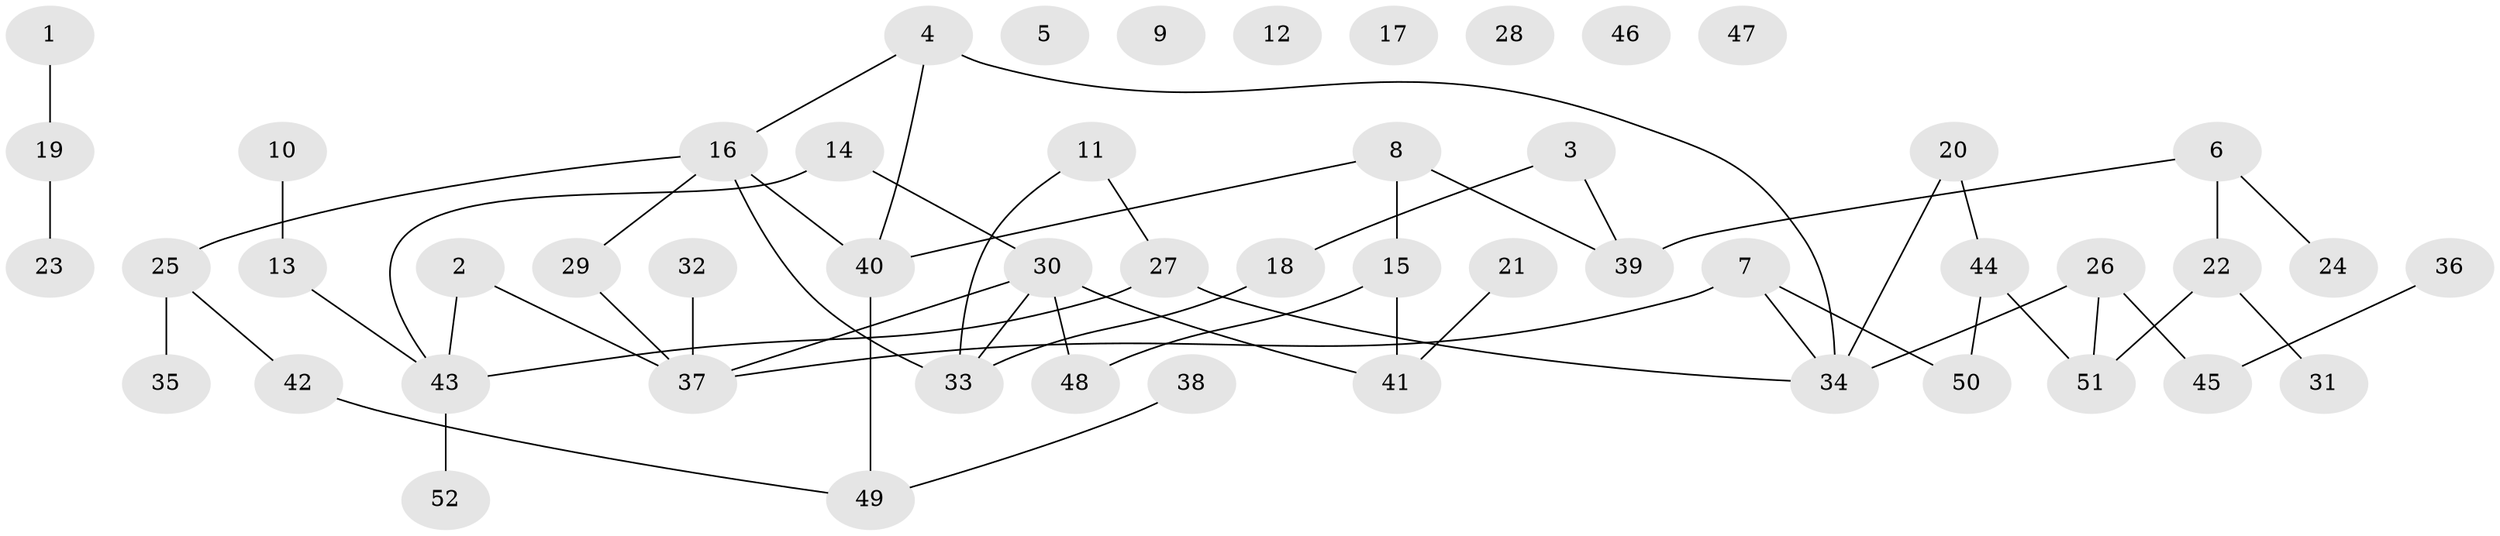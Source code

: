 // coarse degree distribution, {1: 0.14285714285714285, 5: 0.08571428571428572, 3: 0.2571428571428571, 0: 0.2, 2: 0.22857142857142856, 7: 0.02857142857142857, 4: 0.05714285714285714}
// Generated by graph-tools (version 1.1) at 2025/23/03/03/25 07:23:27]
// undirected, 52 vertices, 56 edges
graph export_dot {
graph [start="1"]
  node [color=gray90,style=filled];
  1;
  2;
  3;
  4;
  5;
  6;
  7;
  8;
  9;
  10;
  11;
  12;
  13;
  14;
  15;
  16;
  17;
  18;
  19;
  20;
  21;
  22;
  23;
  24;
  25;
  26;
  27;
  28;
  29;
  30;
  31;
  32;
  33;
  34;
  35;
  36;
  37;
  38;
  39;
  40;
  41;
  42;
  43;
  44;
  45;
  46;
  47;
  48;
  49;
  50;
  51;
  52;
  1 -- 19;
  2 -- 37;
  2 -- 43;
  3 -- 18;
  3 -- 39;
  4 -- 16;
  4 -- 34;
  4 -- 40;
  6 -- 22;
  6 -- 24;
  6 -- 39;
  7 -- 34;
  7 -- 37;
  7 -- 50;
  8 -- 15;
  8 -- 39;
  8 -- 40;
  10 -- 13;
  11 -- 27;
  11 -- 33;
  13 -- 43;
  14 -- 30;
  14 -- 43;
  15 -- 41;
  15 -- 48;
  16 -- 25;
  16 -- 29;
  16 -- 33;
  16 -- 40;
  18 -- 33;
  19 -- 23;
  20 -- 34;
  20 -- 44;
  21 -- 41;
  22 -- 31;
  22 -- 51;
  25 -- 35;
  25 -- 42;
  26 -- 34;
  26 -- 45;
  26 -- 51;
  27 -- 34;
  27 -- 43;
  29 -- 37;
  30 -- 33;
  30 -- 37;
  30 -- 41;
  30 -- 48;
  32 -- 37;
  36 -- 45;
  38 -- 49;
  40 -- 49;
  42 -- 49;
  43 -- 52;
  44 -- 50;
  44 -- 51;
}

